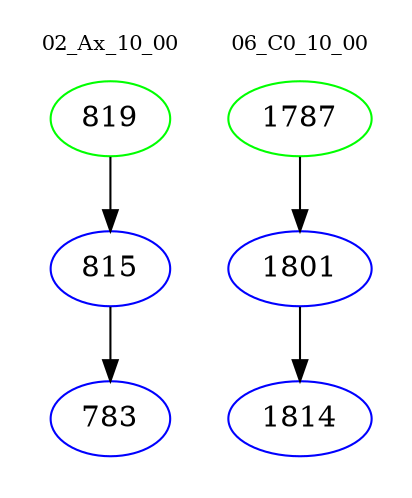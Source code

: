 digraph{
subgraph cluster_0 {
color = white
label = "02_Ax_10_00";
fontsize=10;
T0_819 [label="819", color="green"]
T0_819 -> T0_815 [color="black"]
T0_815 [label="815", color="blue"]
T0_815 -> T0_783 [color="black"]
T0_783 [label="783", color="blue"]
}
subgraph cluster_1 {
color = white
label = "06_C0_10_00";
fontsize=10;
T1_1787 [label="1787", color="green"]
T1_1787 -> T1_1801 [color="black"]
T1_1801 [label="1801", color="blue"]
T1_1801 -> T1_1814 [color="black"]
T1_1814 [label="1814", color="blue"]
}
}
